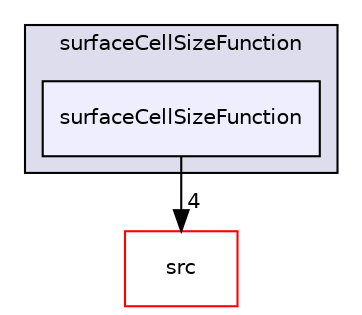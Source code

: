 digraph "applications/utilities/mesh/generation/foamyMesh/conformalVoronoiMesh/cellSizeControlSurfaces/surfaceCellSizeFunction/surfaceCellSizeFunction" {
  bgcolor=transparent;
  compound=true
  node [ fontsize="10", fontname="Helvetica"];
  edge [ labelfontsize="10", labelfontname="Helvetica"];
  subgraph clusterdir_bb203e61ccf055bfaaaa7acfdea88afb {
    graph [ bgcolor="#ddddee", pencolor="black", label="surfaceCellSizeFunction" fontname="Helvetica", fontsize="10", URL="dir_bb203e61ccf055bfaaaa7acfdea88afb.html"]
  dir_98b5cd448c6e2e4694c3a22575748874 [shape=box, label="surfaceCellSizeFunction", style="filled", fillcolor="#eeeeff", pencolor="black", URL="dir_98b5cd448c6e2e4694c3a22575748874.html"];
  }
  dir_68267d1309a1af8e8297ef4c3efbcdba [shape=box label="src" color="red" URL="dir_68267d1309a1af8e8297ef4c3efbcdba.html"];
  dir_98b5cd448c6e2e4694c3a22575748874->dir_68267d1309a1af8e8297ef4c3efbcdba [headlabel="4", labeldistance=1.5 headhref="dir_000536_000711.html"];
}
